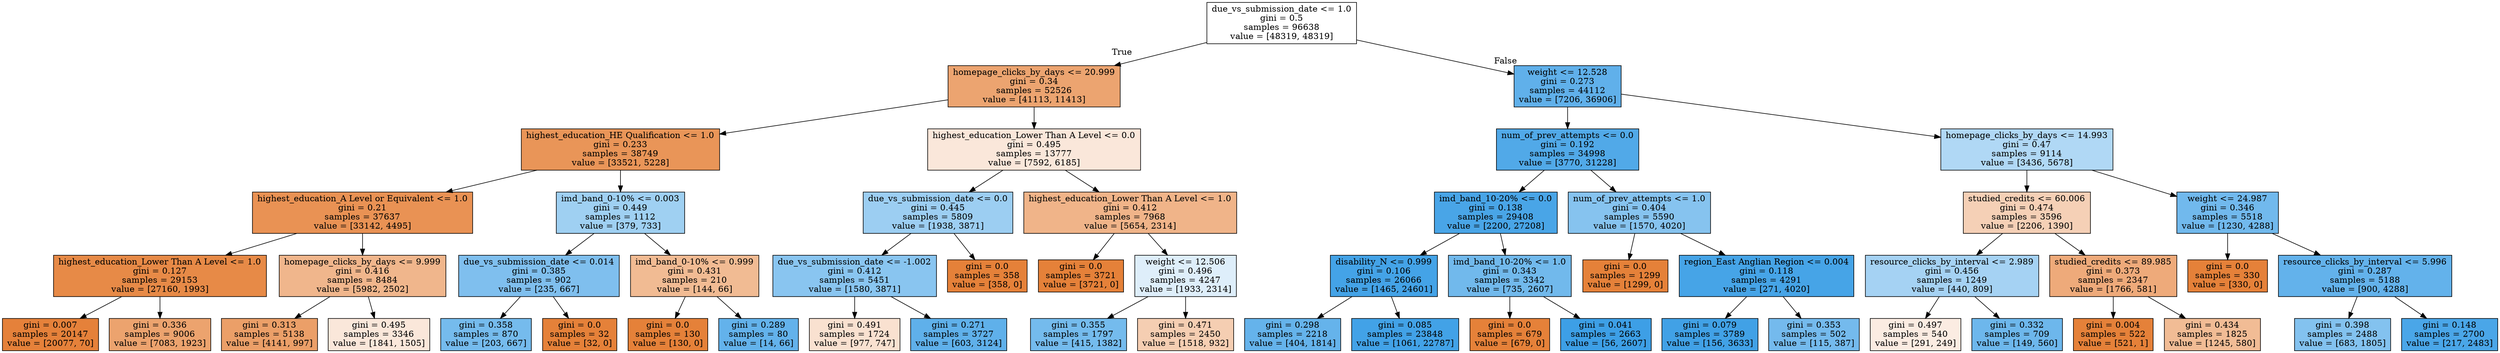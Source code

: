 digraph Tree {
node [shape=box, style="filled", color="black"] ;
0 [label="due_vs_submission_date <= 1.0\ngini = 0.5\nsamples = 96638\nvalue = [48319, 48319]", fillcolor="#e5813900"] ;
1 [label="homepage_clicks_by_days <= 20.999\ngini = 0.34\nsamples = 52526\nvalue = [41113, 11413]", fillcolor="#e58139b8"] ;
0 -> 1 [labeldistance=2.5, labelangle=45, headlabel="True"] ;
2 [label="highest_education_HE Qualification <= 1.0\ngini = 0.233\nsamples = 38749\nvalue = [33521, 5228]", fillcolor="#e58139d7"] ;
1 -> 2 ;
3 [label="highest_education_A Level or Equivalent <= 1.0\ngini = 0.21\nsamples = 37637\nvalue = [33142, 4495]", fillcolor="#e58139dc"] ;
2 -> 3 ;
4 [label="highest_education_Lower Than A Level <= 1.0\ngini = 0.127\nsamples = 29153\nvalue = [27160, 1993]", fillcolor="#e58139ec"] ;
3 -> 4 ;
5 [label="gini = 0.007\nsamples = 20147\nvalue = [20077, 70]", fillcolor="#e58139fe"] ;
4 -> 5 ;
6 [label="gini = 0.336\nsamples = 9006\nvalue = [7083, 1923]", fillcolor="#e58139ba"] ;
4 -> 6 ;
7 [label="homepage_clicks_by_days <= 9.999\ngini = 0.416\nsamples = 8484\nvalue = [5982, 2502]", fillcolor="#e5813994"] ;
3 -> 7 ;
8 [label="gini = 0.313\nsamples = 5138\nvalue = [4141, 997]", fillcolor="#e58139c2"] ;
7 -> 8 ;
9 [label="gini = 0.495\nsamples = 3346\nvalue = [1841, 1505]", fillcolor="#e581392f"] ;
7 -> 9 ;
10 [label="imd_band_0-10% <= 0.003\ngini = 0.449\nsamples = 1112\nvalue = [379, 733]", fillcolor="#399de57b"] ;
2 -> 10 ;
11 [label="due_vs_submission_date <= 0.014\ngini = 0.385\nsamples = 902\nvalue = [235, 667]", fillcolor="#399de5a5"] ;
10 -> 11 ;
12 [label="gini = 0.358\nsamples = 870\nvalue = [203, 667]", fillcolor="#399de5b1"] ;
11 -> 12 ;
13 [label="gini = 0.0\nsamples = 32\nvalue = [32, 0]", fillcolor="#e58139ff"] ;
11 -> 13 ;
14 [label="imd_band_0-10% <= 0.999\ngini = 0.431\nsamples = 210\nvalue = [144, 66]", fillcolor="#e581398a"] ;
10 -> 14 ;
15 [label="gini = 0.0\nsamples = 130\nvalue = [130, 0]", fillcolor="#e58139ff"] ;
14 -> 15 ;
16 [label="gini = 0.289\nsamples = 80\nvalue = [14, 66]", fillcolor="#399de5c9"] ;
14 -> 16 ;
17 [label="highest_education_Lower Than A Level <= 0.0\ngini = 0.495\nsamples = 13777\nvalue = [7592, 6185]", fillcolor="#e581392f"] ;
1 -> 17 ;
18 [label="due_vs_submission_date <= 0.0\ngini = 0.445\nsamples = 5809\nvalue = [1938, 3871]", fillcolor="#399de57f"] ;
17 -> 18 ;
19 [label="due_vs_submission_date <= -1.002\ngini = 0.412\nsamples = 5451\nvalue = [1580, 3871]", fillcolor="#399de597"] ;
18 -> 19 ;
20 [label="gini = 0.491\nsamples = 1724\nvalue = [977, 747]", fillcolor="#e581393c"] ;
19 -> 20 ;
21 [label="gini = 0.271\nsamples = 3727\nvalue = [603, 3124]", fillcolor="#399de5ce"] ;
19 -> 21 ;
22 [label="gini = 0.0\nsamples = 358\nvalue = [358, 0]", fillcolor="#e58139ff"] ;
18 -> 22 ;
23 [label="highest_education_Lower Than A Level <= 1.0\ngini = 0.412\nsamples = 7968\nvalue = [5654, 2314]", fillcolor="#e5813997"] ;
17 -> 23 ;
24 [label="gini = 0.0\nsamples = 3721\nvalue = [3721, 0]", fillcolor="#e58139ff"] ;
23 -> 24 ;
25 [label="weight <= 12.506\ngini = 0.496\nsamples = 4247\nvalue = [1933, 2314]", fillcolor="#399de52a"] ;
23 -> 25 ;
26 [label="gini = 0.355\nsamples = 1797\nvalue = [415, 1382]", fillcolor="#399de5b2"] ;
25 -> 26 ;
27 [label="gini = 0.471\nsamples = 2450\nvalue = [1518, 932]", fillcolor="#e5813962"] ;
25 -> 27 ;
28 [label="weight <= 12.528\ngini = 0.273\nsamples = 44112\nvalue = [7206, 36906]", fillcolor="#399de5cd"] ;
0 -> 28 [labeldistance=2.5, labelangle=-45, headlabel="False"] ;
29 [label="num_of_prev_attempts <= 0.0\ngini = 0.192\nsamples = 34998\nvalue = [3770, 31228]", fillcolor="#399de5e0"] ;
28 -> 29 ;
30 [label="imd_band_10-20% <= 0.0\ngini = 0.138\nsamples = 29408\nvalue = [2200, 27208]", fillcolor="#399de5ea"] ;
29 -> 30 ;
31 [label="disability_N <= 0.999\ngini = 0.106\nsamples = 26066\nvalue = [1465, 24601]", fillcolor="#399de5f0"] ;
30 -> 31 ;
32 [label="gini = 0.298\nsamples = 2218\nvalue = [404, 1814]", fillcolor="#399de5c6"] ;
31 -> 32 ;
33 [label="gini = 0.085\nsamples = 23848\nvalue = [1061, 22787]", fillcolor="#399de5f3"] ;
31 -> 33 ;
34 [label="imd_band_10-20% <= 1.0\ngini = 0.343\nsamples = 3342\nvalue = [735, 2607]", fillcolor="#399de5b7"] ;
30 -> 34 ;
35 [label="gini = 0.0\nsamples = 679\nvalue = [679, 0]", fillcolor="#e58139ff"] ;
34 -> 35 ;
36 [label="gini = 0.041\nsamples = 2663\nvalue = [56, 2607]", fillcolor="#399de5fa"] ;
34 -> 36 ;
37 [label="num_of_prev_attempts <= 1.0\ngini = 0.404\nsamples = 5590\nvalue = [1570, 4020]", fillcolor="#399de59b"] ;
29 -> 37 ;
38 [label="gini = 0.0\nsamples = 1299\nvalue = [1299, 0]", fillcolor="#e58139ff"] ;
37 -> 38 ;
39 [label="region_East Anglian Region <= 0.004\ngini = 0.118\nsamples = 4291\nvalue = [271, 4020]", fillcolor="#399de5ee"] ;
37 -> 39 ;
40 [label="gini = 0.079\nsamples = 3789\nvalue = [156, 3633]", fillcolor="#399de5f4"] ;
39 -> 40 ;
41 [label="gini = 0.353\nsamples = 502\nvalue = [115, 387]", fillcolor="#399de5b3"] ;
39 -> 41 ;
42 [label="homepage_clicks_by_days <= 14.993\ngini = 0.47\nsamples = 9114\nvalue = [3436, 5678]", fillcolor="#399de565"] ;
28 -> 42 ;
43 [label="studied_credits <= 60.006\ngini = 0.474\nsamples = 3596\nvalue = [2206, 1390]", fillcolor="#e581395e"] ;
42 -> 43 ;
44 [label="resource_clicks_by_interval <= 2.989\ngini = 0.456\nsamples = 1249\nvalue = [440, 809]", fillcolor="#399de574"] ;
43 -> 44 ;
45 [label="gini = 0.497\nsamples = 540\nvalue = [291, 249]", fillcolor="#e5813925"] ;
44 -> 45 ;
46 [label="gini = 0.332\nsamples = 709\nvalue = [149, 560]", fillcolor="#399de5bb"] ;
44 -> 46 ;
47 [label="studied_credits <= 89.985\ngini = 0.373\nsamples = 2347\nvalue = [1766, 581]", fillcolor="#e58139ab"] ;
43 -> 47 ;
48 [label="gini = 0.004\nsamples = 522\nvalue = [521, 1]", fillcolor="#e58139ff"] ;
47 -> 48 ;
49 [label="gini = 0.434\nsamples = 1825\nvalue = [1245, 580]", fillcolor="#e5813988"] ;
47 -> 49 ;
50 [label="weight <= 24.987\ngini = 0.346\nsamples = 5518\nvalue = [1230, 4288]", fillcolor="#399de5b6"] ;
42 -> 50 ;
51 [label="gini = 0.0\nsamples = 330\nvalue = [330, 0]", fillcolor="#e58139ff"] ;
50 -> 51 ;
52 [label="resource_clicks_by_interval <= 5.996\ngini = 0.287\nsamples = 5188\nvalue = [900, 4288]", fillcolor="#399de5c9"] ;
50 -> 52 ;
53 [label="gini = 0.398\nsamples = 2488\nvalue = [683, 1805]", fillcolor="#399de59f"] ;
52 -> 53 ;
54 [label="gini = 0.148\nsamples = 2700\nvalue = [217, 2483]", fillcolor="#399de5e9"] ;
52 -> 54 ;
}